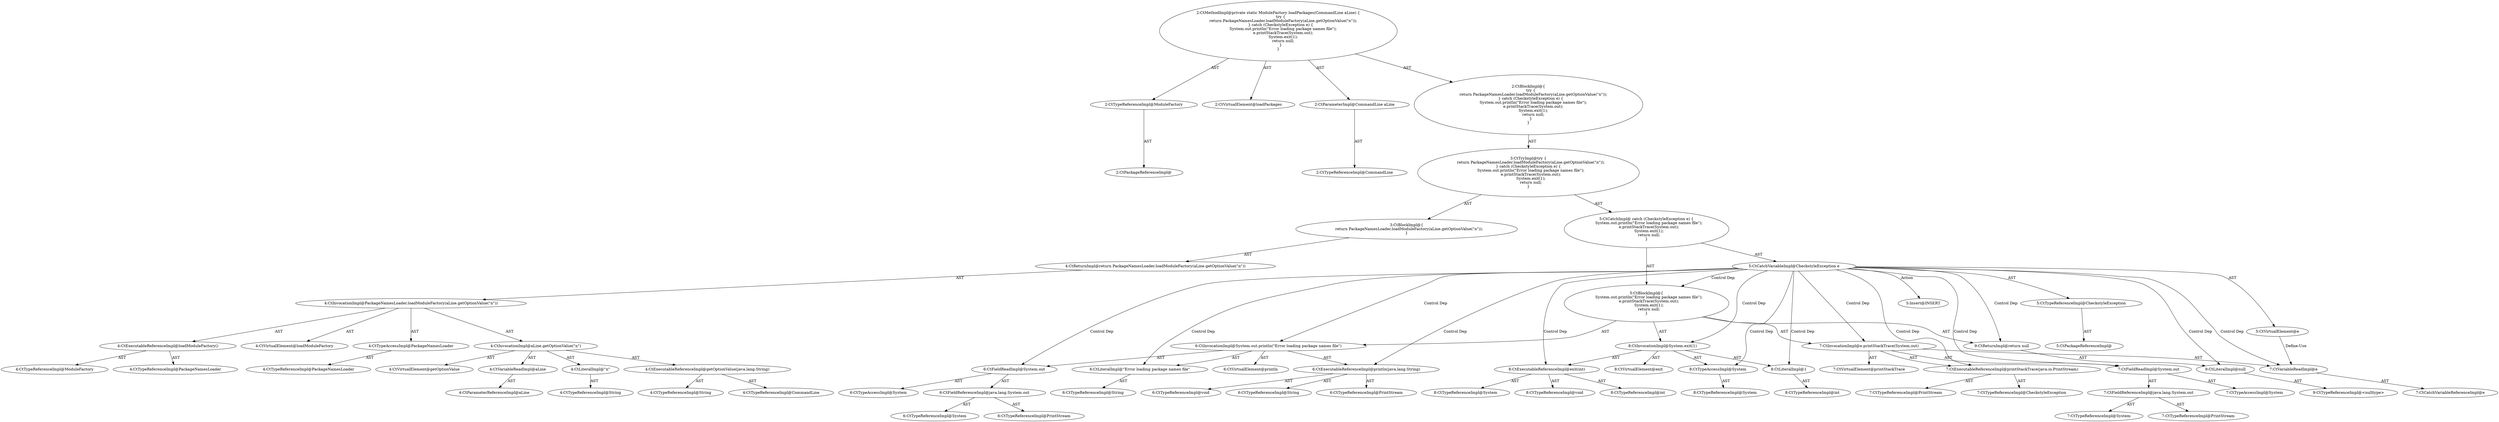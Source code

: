 digraph "loadPackages#?,CommandLine" {
0 [label="2:CtTypeReferenceImpl@ModuleFactory" shape=ellipse]
1 [label="2:CtPackageReferenceImpl@" shape=ellipse]
2 [label="2:CtVirtualElement@loadPackages" shape=ellipse]
3 [label="2:CtParameterImpl@CommandLine aLine" shape=ellipse]
4 [label="2:CtTypeReferenceImpl@CommandLine" shape=ellipse]
5 [label="4:CtExecutableReferenceImpl@loadModuleFactory()" shape=ellipse]
6 [label="4:CtTypeReferenceImpl@PackageNamesLoader" shape=ellipse]
7 [label="4:CtTypeReferenceImpl@ModuleFactory" shape=ellipse]
8 [label="4:CtVirtualElement@loadModuleFactory" shape=ellipse]
9 [label="4:CtTypeAccessImpl@PackageNamesLoader" shape=ellipse]
10 [label="4:CtTypeReferenceImpl@PackageNamesLoader" shape=ellipse]
11 [label="4:CtExecutableReferenceImpl@getOptionValue(java.lang.String)" shape=ellipse]
12 [label="4:CtTypeReferenceImpl@CommandLine" shape=ellipse]
13 [label="4:CtTypeReferenceImpl@String" shape=ellipse]
14 [label="4:CtVirtualElement@getOptionValue" shape=ellipse]
15 [label="4:CtVariableReadImpl@aLine" shape=ellipse]
16 [label="4:CtParameterReferenceImpl@aLine" shape=ellipse]
17 [label="4:CtLiteralImpl@\"n\"" shape=ellipse]
18 [label="4:CtTypeReferenceImpl@String" shape=ellipse]
19 [label="4:CtInvocationImpl@aLine.getOptionValue(\"n\")" shape=ellipse]
20 [label="4:CtInvocationImpl@PackageNamesLoader.loadModuleFactory(aLine.getOptionValue(\"n\"))" shape=ellipse]
21 [label="4:CtReturnImpl@return PackageNamesLoader.loadModuleFactory(aLine.getOptionValue(\"n\"))" shape=ellipse]
22 [label="3:CtBlockImpl@\{
    return PackageNamesLoader.loadModuleFactory(aLine.getOptionValue(\"n\"));
\}" shape=ellipse]
23 [label="5:CtVirtualElement@e" shape=ellipse]
24 [label="5:CtTypeReferenceImpl@CheckstyleException" shape=ellipse]
25 [label="5:CtPackageReferenceImpl@" shape=ellipse]
26 [label="5:CtCatchVariableImpl@CheckstyleException e" shape=ellipse]
27 [label="6:CtExecutableReferenceImpl@println(java.lang.String)" shape=ellipse]
28 [label="6:CtTypeReferenceImpl@PrintStream" shape=ellipse]
29 [label="6:CtTypeReferenceImpl@void" shape=ellipse]
30 [label="6:CtTypeReferenceImpl@String" shape=ellipse]
31 [label="6:CtVirtualElement@println" shape=ellipse]
32 [label="6:CtFieldReferenceImpl@java.lang.System.out" shape=ellipse]
33 [label="6:CtTypeReferenceImpl@System" shape=ellipse]
34 [label="6:CtTypeReferenceImpl@PrintStream" shape=ellipse]
35 [label="6:CtFieldReadImpl@System.out" shape=ellipse]
36 [label="6:CtTypeAccessImpl@System" shape=ellipse]
37 [label="6:CtLiteralImpl@\"Error loading package names file\"" shape=ellipse]
38 [label="6:CtTypeReferenceImpl@String" shape=ellipse]
39 [label="6:CtInvocationImpl@System.out.println(\"Error loading package names file\")" shape=ellipse]
40 [label="7:CtExecutableReferenceImpl@printStackTrace(java.io.PrintStream)" shape=ellipse]
41 [label="7:CtTypeReferenceImpl@CheckstyleException" shape=ellipse]
42 [label="7:CtTypeReferenceImpl@PrintStream" shape=ellipse]
43 [label="7:CtVirtualElement@printStackTrace" shape=ellipse]
44 [label="7:CtVariableReadImpl@e" shape=ellipse]
45 [label="7:CtCatchVariableReferenceImpl@e" shape=ellipse]
46 [label="7:CtFieldReferenceImpl@java.lang.System.out" shape=ellipse]
47 [label="7:CtTypeReferenceImpl@System" shape=ellipse]
48 [label="7:CtTypeReferenceImpl@PrintStream" shape=ellipse]
49 [label="7:CtFieldReadImpl@System.out" shape=ellipse]
50 [label="7:CtTypeAccessImpl@System" shape=ellipse]
51 [label="7:CtInvocationImpl@e.printStackTrace(System.out)" shape=ellipse]
52 [label="8:CtExecutableReferenceImpl@exit(int)" shape=ellipse]
53 [label="8:CtTypeReferenceImpl@System" shape=ellipse]
54 [label="8:CtTypeReferenceImpl@void" shape=ellipse]
55 [label="8:CtTypeReferenceImpl@int" shape=ellipse]
56 [label="8:CtVirtualElement@exit" shape=ellipse]
57 [label="8:CtTypeAccessImpl@System" shape=ellipse]
58 [label="8:CtTypeReferenceImpl@System" shape=ellipse]
59 [label="8:CtLiteralImpl@1" shape=ellipse]
60 [label="8:CtTypeReferenceImpl@int" shape=ellipse]
61 [label="8:CtInvocationImpl@System.exit(1)" shape=ellipse]
62 [label="9:CtLiteralImpl@null" shape=ellipse]
63 [label="9:CtTypeReferenceImpl@<nulltype>" shape=ellipse]
64 [label="9:CtReturnImpl@return null" shape=ellipse]
65 [label="5:CtBlockImpl@\{
    System.out.println(\"Error loading package names file\");
    e.printStackTrace(System.out);
    System.exit(1);
    return null;
\}" shape=ellipse]
66 [label="5:CtCatchImpl@ catch (CheckstyleException e) \{
    System.out.println(\"Error loading package names file\");
    e.printStackTrace(System.out);
    System.exit(1);
    return null;
\}" shape=ellipse]
67 [label="3:CtTryImpl@try \{
    return PackageNamesLoader.loadModuleFactory(aLine.getOptionValue(\"n\"));
\} catch (CheckstyleException e) \{
    System.out.println(\"Error loading package names file\");
    e.printStackTrace(System.out);
    System.exit(1);
    return null;
\}" shape=ellipse]
68 [label="2:CtBlockImpl@\{
    try \{
        return PackageNamesLoader.loadModuleFactory(aLine.getOptionValue(\"n\"));
    \} catch (CheckstyleException e) \{
        System.out.println(\"Error loading package names file\");
        e.printStackTrace(System.out);
        System.exit(1);
        return null;
    \}
\}" shape=ellipse]
69 [label="2:CtMethodImpl@private static ModuleFactory loadPackages(CommandLine aLine) \{
    try \{
        return PackageNamesLoader.loadModuleFactory(aLine.getOptionValue(\"n\"));
    \} catch (CheckstyleException e) \{
        System.out.println(\"Error loading package names file\");
        e.printStackTrace(System.out);
        System.exit(1);
        return null;
    \}
\}" shape=ellipse]
70 [label="5:Insert@INSERT" shape=ellipse]
0 -> 1 [label="AST"];
3 -> 4 [label="AST"];
5 -> 6 [label="AST"];
5 -> 7 [label="AST"];
9 -> 10 [label="AST"];
11 -> 12 [label="AST"];
11 -> 13 [label="AST"];
15 -> 16 [label="AST"];
17 -> 18 [label="AST"];
19 -> 14 [label="AST"];
19 -> 15 [label="AST"];
19 -> 11 [label="AST"];
19 -> 17 [label="AST"];
20 -> 8 [label="AST"];
20 -> 9 [label="AST"];
20 -> 5 [label="AST"];
20 -> 19 [label="AST"];
21 -> 20 [label="AST"];
22 -> 21 [label="AST"];
23 -> 44 [label="Define-Use"];
24 -> 25 [label="AST"];
26 -> 23 [label="AST"];
26 -> 24 [label="AST"];
26 -> 65 [label="Control Dep"];
26 -> 39 [label="Control Dep"];
26 -> 27 [label="Control Dep"];
26 -> 35 [label="Control Dep"];
26 -> 37 [label="Control Dep"];
26 -> 51 [label="Control Dep"];
26 -> 40 [label="Control Dep"];
26 -> 44 [label="Control Dep"];
26 -> 49 [label="Control Dep"];
26 -> 61 [label="Control Dep"];
26 -> 52 [label="Control Dep"];
26 -> 57 [label="Control Dep"];
26 -> 59 [label="Control Dep"];
26 -> 64 [label="Control Dep"];
26 -> 62 [label="Control Dep"];
26 -> 70 [label="Action"];
27 -> 28 [label="AST"];
27 -> 29 [label="AST"];
27 -> 30 [label="AST"];
32 -> 33 [label="AST"];
32 -> 34 [label="AST"];
35 -> 36 [label="AST"];
35 -> 32 [label="AST"];
37 -> 38 [label="AST"];
39 -> 31 [label="AST"];
39 -> 35 [label="AST"];
39 -> 27 [label="AST"];
39 -> 37 [label="AST"];
40 -> 41 [label="AST"];
40 -> 42 [label="AST"];
44 -> 45 [label="AST"];
46 -> 47 [label="AST"];
46 -> 48 [label="AST"];
49 -> 50 [label="AST"];
49 -> 46 [label="AST"];
51 -> 43 [label="AST"];
51 -> 44 [label="AST"];
51 -> 40 [label="AST"];
51 -> 49 [label="AST"];
52 -> 53 [label="AST"];
52 -> 54 [label="AST"];
52 -> 55 [label="AST"];
57 -> 58 [label="AST"];
59 -> 60 [label="AST"];
61 -> 56 [label="AST"];
61 -> 57 [label="AST"];
61 -> 52 [label="AST"];
61 -> 59 [label="AST"];
62 -> 63 [label="AST"];
64 -> 62 [label="AST"];
65 -> 39 [label="AST"];
65 -> 51 [label="AST"];
65 -> 61 [label="AST"];
65 -> 64 [label="AST"];
66 -> 26 [label="AST"];
66 -> 65 [label="AST"];
67 -> 22 [label="AST"];
67 -> 66 [label="AST"];
68 -> 67 [label="AST"];
69 -> 2 [label="AST"];
69 -> 0 [label="AST"];
69 -> 3 [label="AST"];
69 -> 68 [label="AST"];
}